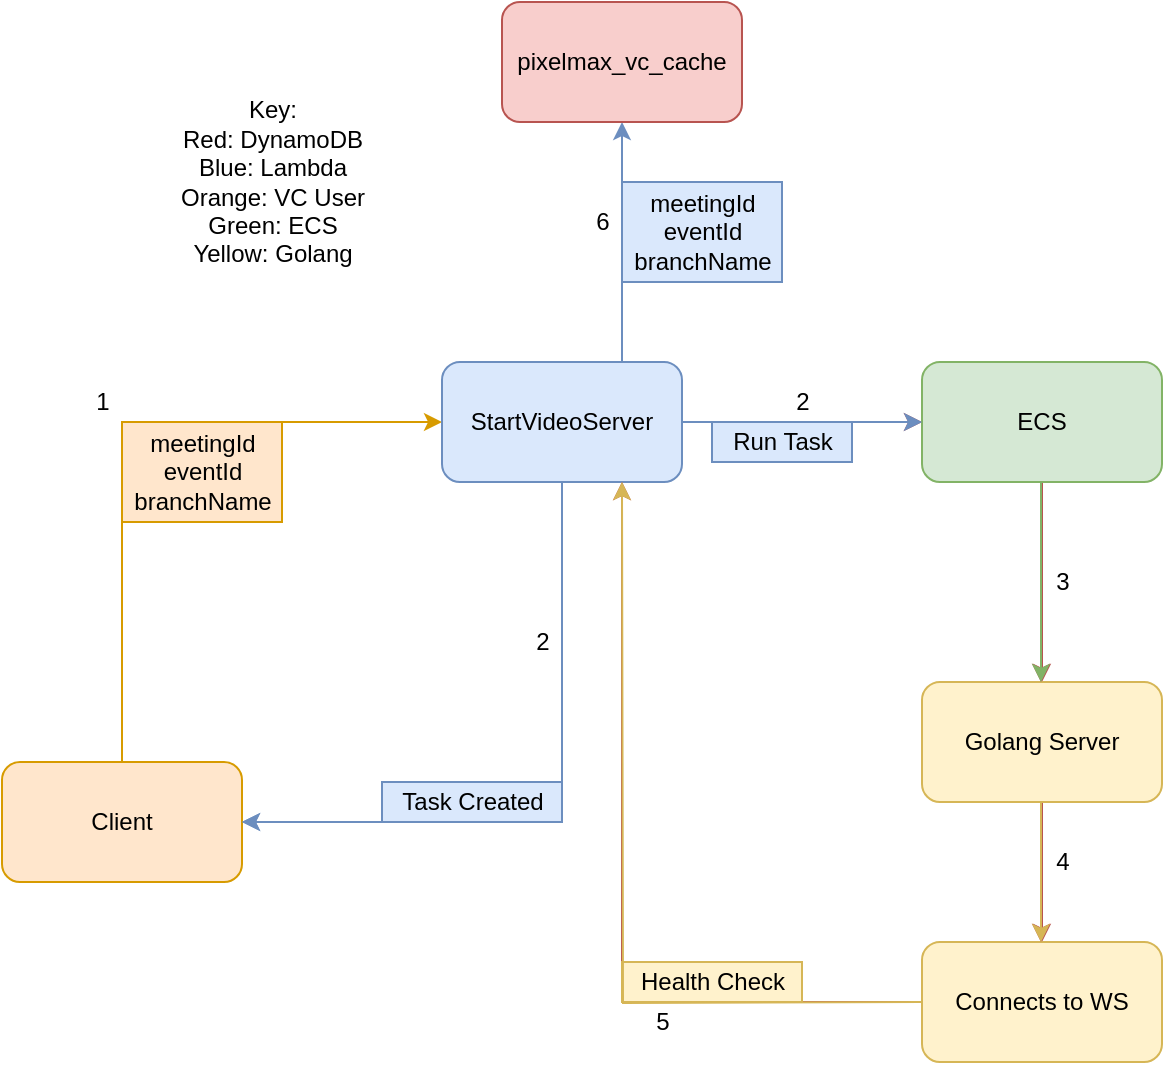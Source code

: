 <mxfile version="15.7.3" type="github" pages="4">
  <diagram id="CcR6N29UdEEoXLSZjlMo" name="Page-1">
    <mxGraphModel dx="1422" dy="762" grid="1" gridSize="10" guides="1" tooltips="1" connect="1" arrows="1" fold="1" page="1" pageScale="1" pageWidth="827" pageHeight="1169" math="0" shadow="0">
      <root>
        <mxCell id="0" />
        <mxCell id="1" parent="0" />
        <mxCell id="7GQ-t7_XwerKmpIqAwyU-10" style="edgeStyle=orthogonalEdgeStyle;rounded=0;orthogonalLoop=1;jettySize=auto;html=1;exitX=0.5;exitY=0;exitDx=0;exitDy=0;entryX=0;entryY=0.5;entryDx=0;entryDy=0;fillColor=#ffe6cc;strokeColor=#d79b00;" edge="1" parent="1" source="7GQ-t7_XwerKmpIqAwyU-1" target="7GQ-t7_XwerKmpIqAwyU-2">
          <mxGeometry relative="1" as="geometry">
            <mxPoint x="170" y="230" as="targetPoint" />
            <Array as="points">
              <mxPoint x="170" y="370" />
            </Array>
          </mxGeometry>
        </mxCell>
        <mxCell id="7GQ-t7_XwerKmpIqAwyU-1" value="Client" style="rounded=1;whiteSpace=wrap;html=1;fillColor=#ffe6cc;strokeColor=#d79b00;" vertex="1" parent="1">
          <mxGeometry x="110" y="540" width="120" height="60" as="geometry" />
        </mxCell>
        <mxCell id="7GQ-t7_XwerKmpIqAwyU-12" style="edgeStyle=orthogonalEdgeStyle;rounded=0;orthogonalLoop=1;jettySize=auto;html=1;exitX=1;exitY=0.5;exitDx=0;exitDy=0;fillColor=#f8cecc;strokeColor=#b85450;" edge="1" parent="1" source="7GQ-t7_XwerKmpIqAwyU-2" target="7GQ-t7_XwerKmpIqAwyU-13">
          <mxGeometry relative="1" as="geometry">
            <mxPoint x="630" y="370" as="targetPoint" />
          </mxGeometry>
        </mxCell>
        <mxCell id="7GQ-t7_XwerKmpIqAwyU-14" style="edgeStyle=orthogonalEdgeStyle;rounded=0;orthogonalLoop=1;jettySize=auto;html=1;exitX=0.5;exitY=1;exitDx=0;exitDy=0;entryX=1;entryY=0.5;entryDx=0;entryDy=0;fillColor=#dae8fc;strokeColor=#6c8ebf;" edge="1" parent="1" source="7GQ-t7_XwerKmpIqAwyU-2" target="7GQ-t7_XwerKmpIqAwyU-1">
          <mxGeometry relative="1" as="geometry">
            <mxPoint x="390" y="620" as="targetPoint" />
            <Array as="points">
              <mxPoint x="390" y="570" />
            </Array>
          </mxGeometry>
        </mxCell>
        <mxCell id="7GQ-t7_XwerKmpIqAwyU-23" style="edgeStyle=orthogonalEdgeStyle;rounded=0;orthogonalLoop=1;jettySize=auto;html=1;exitX=0.75;exitY=0;exitDx=0;exitDy=0;fillColor=#dae8fc;strokeColor=#6c8ebf;" edge="1" parent="1" source="7GQ-t7_XwerKmpIqAwyU-2" target="7GQ-t7_XwerKmpIqAwyU-24">
          <mxGeometry relative="1" as="geometry">
            <mxPoint x="420" y="176" as="targetPoint" />
          </mxGeometry>
        </mxCell>
        <mxCell id="7GQ-t7_XwerKmpIqAwyU-2" value="StartVideoServer" style="rounded=1;whiteSpace=wrap;html=1;fillColor=#dae8fc;strokeColor=#6c8ebf;" vertex="1" parent="1">
          <mxGeometry x="330" y="340" width="120" height="60" as="geometry" />
        </mxCell>
        <mxCell id="7GQ-t7_XwerKmpIqAwyU-11" value="meetingId&lt;br&gt;eventId&lt;br&gt;branchName" style="text;html=1;align=center;verticalAlign=middle;resizable=0;points=[];autosize=1;strokeColor=#d79b00;fillColor=#ffe6cc;" vertex="1" parent="1">
          <mxGeometry x="170" y="370" width="80" height="50" as="geometry" />
        </mxCell>
        <mxCell id="7GQ-t7_XwerKmpIqAwyU-17" style="edgeStyle=orthogonalEdgeStyle;rounded=0;orthogonalLoop=1;jettySize=auto;html=1;exitX=0.5;exitY=1;exitDx=0;exitDy=0;fillColor=#f8cecc;strokeColor=#b85450;" edge="1" parent="1" source="7GQ-t7_XwerKmpIqAwyU-13" target="7GQ-t7_XwerKmpIqAwyU-18">
          <mxGeometry relative="1" as="geometry">
            <mxPoint x="790" y="370" as="targetPoint" />
            <Array as="points">
              <mxPoint x="630" y="430" />
              <mxPoint x="630" y="430" />
            </Array>
          </mxGeometry>
        </mxCell>
        <mxCell id="7GQ-t7_XwerKmpIqAwyU-13" value="ECS" style="rounded=1;whiteSpace=wrap;html=1;fillColor=#d5e8d4;strokeColor=#82b366;" vertex="1" parent="1">
          <mxGeometry x="570" y="340" width="120" height="60" as="geometry" />
        </mxCell>
        <mxCell id="7GQ-t7_XwerKmpIqAwyU-15" value="Task Created" style="text;html=1;align=center;verticalAlign=middle;resizable=0;points=[];autosize=1;strokeColor=#6c8ebf;fillColor=#dae8fc;" vertex="1" parent="1">
          <mxGeometry x="300" y="550" width="90" height="20" as="geometry" />
        </mxCell>
        <mxCell id="7GQ-t7_XwerKmpIqAwyU-16" value="Run Task" style="text;html=1;align=center;verticalAlign=middle;resizable=0;points=[];autosize=1;fillColor=#dae8fc;strokeColor=#6c8ebf;" vertex="1" parent="1">
          <mxGeometry x="465" y="370" width="70" height="20" as="geometry" />
        </mxCell>
        <mxCell id="7GQ-t7_XwerKmpIqAwyU-19" style="edgeStyle=orthogonalEdgeStyle;rounded=0;orthogonalLoop=1;jettySize=auto;html=1;exitX=0.5;exitY=1;exitDx=0;exitDy=0;fillColor=#f8cecc;strokeColor=#b85450;" edge="1" parent="1" source="7GQ-t7_XwerKmpIqAwyU-18" target="7GQ-t7_XwerKmpIqAwyU-20">
          <mxGeometry relative="1" as="geometry">
            <mxPoint x="630" y="660" as="targetPoint" />
          </mxGeometry>
        </mxCell>
        <mxCell id="7GQ-t7_XwerKmpIqAwyU-18" value="Golang Server" style="rounded=1;whiteSpace=wrap;html=1;fillColor=#fff2cc;strokeColor=#d6b656;" vertex="1" parent="1">
          <mxGeometry x="570" y="500" width="120" height="60" as="geometry" />
        </mxCell>
        <mxCell id="7GQ-t7_XwerKmpIqAwyU-21" style="edgeStyle=orthogonalEdgeStyle;rounded=0;orthogonalLoop=1;jettySize=auto;html=1;exitX=0;exitY=0.5;exitDx=0;exitDy=0;entryX=0.75;entryY=1;entryDx=0;entryDy=0;fillColor=#f8cecc;strokeColor=#b85450;" edge="1" parent="1" source="7GQ-t7_XwerKmpIqAwyU-20" target="7GQ-t7_XwerKmpIqAwyU-2">
          <mxGeometry relative="1" as="geometry" />
        </mxCell>
        <mxCell id="7GQ-t7_XwerKmpIqAwyU-20" value="Connects to WS" style="rounded=1;whiteSpace=wrap;html=1;fillColor=#fff2cc;strokeColor=#d6b656;" vertex="1" parent="1">
          <mxGeometry x="570" y="630" width="120" height="60" as="geometry" />
        </mxCell>
        <mxCell id="7GQ-t7_XwerKmpIqAwyU-22" value="Health Check" style="text;html=1;align=center;verticalAlign=middle;resizable=0;points=[];autosize=1;strokeColor=#d6b656;fillColor=#fff2cc;" vertex="1" parent="1">
          <mxGeometry x="420" y="640" width="90" height="20" as="geometry" />
        </mxCell>
        <mxCell id="7GQ-t7_XwerKmpIqAwyU-24" value="pixelmax_vc_cache" style="rounded=1;whiteSpace=wrap;html=1;fillColor=#f8cecc;strokeColor=#b85450;" vertex="1" parent="1">
          <mxGeometry x="360" y="160" width="120" height="60" as="geometry" />
        </mxCell>
        <mxCell id="7GQ-t7_XwerKmpIqAwyU-25" value="meetingId&lt;br&gt;eventId&lt;br&gt;branchName" style="text;html=1;align=center;verticalAlign=middle;resizable=0;points=[];autosize=1;strokeColor=#6c8ebf;fillColor=#dae8fc;" vertex="1" parent="1">
          <mxGeometry x="420" y="250" width="80" height="50" as="geometry" />
        </mxCell>
        <mxCell id="7GQ-t7_XwerKmpIqAwyU-27" style="edgeStyle=orthogonalEdgeStyle;rounded=0;orthogonalLoop=1;jettySize=auto;html=1;exitX=0.5;exitY=1;exitDx=0;exitDy=0;fillColor=#f8cecc;strokeColor=#b85450;" edge="1" parent="1">
          <mxGeometry relative="1" as="geometry">
            <mxPoint x="629.5" y="500" as="targetPoint" />
            <mxPoint x="629.5" y="400" as="sourcePoint" />
            <Array as="points">
              <mxPoint x="629.5" y="430" />
              <mxPoint x="629.5" y="430" />
            </Array>
          </mxGeometry>
        </mxCell>
        <mxCell id="7GQ-t7_XwerKmpIqAwyU-28" style="edgeStyle=orthogonalEdgeStyle;rounded=0;orthogonalLoop=1;jettySize=auto;html=1;exitX=0.5;exitY=1;exitDx=0;exitDy=0;fillColor=#f8cecc;strokeColor=#b85450;" edge="1" parent="1">
          <mxGeometry relative="1" as="geometry">
            <mxPoint x="629.5" y="630" as="targetPoint" />
            <mxPoint x="629.5" y="560" as="sourcePoint" />
          </mxGeometry>
        </mxCell>
        <mxCell id="7GQ-t7_XwerKmpIqAwyU-29" style="edgeStyle=orthogonalEdgeStyle;rounded=0;orthogonalLoop=1;jettySize=auto;html=1;exitX=0.5;exitY=1;exitDx=0;exitDy=0;fillColor=#d5e8d4;strokeColor=#82b366;" edge="1" parent="1">
          <mxGeometry relative="1" as="geometry">
            <mxPoint x="629.5" y="500" as="targetPoint" />
            <mxPoint x="629.5" y="400" as="sourcePoint" />
            <Array as="points">
              <mxPoint x="629.5" y="430" />
              <mxPoint x="629.5" y="430" />
            </Array>
          </mxGeometry>
        </mxCell>
        <mxCell id="7GQ-t7_XwerKmpIqAwyU-30" style="edgeStyle=orthogonalEdgeStyle;rounded=0;orthogonalLoop=1;jettySize=auto;html=1;exitX=0.5;exitY=1;exitDx=0;exitDy=0;fillColor=#fff2cc;strokeColor=#d6b656;strokeWidth=1;" edge="1" parent="1">
          <mxGeometry relative="1" as="geometry">
            <mxPoint x="629.5" y="630" as="targetPoint" />
            <mxPoint x="629.5" y="560" as="sourcePoint" />
          </mxGeometry>
        </mxCell>
        <mxCell id="7GQ-t7_XwerKmpIqAwyU-31" style="edgeStyle=orthogonalEdgeStyle;rounded=0;orthogonalLoop=1;jettySize=auto;html=1;exitX=0.5;exitY=1;exitDx=0;exitDy=0;entryX=1;entryY=0.5;entryDx=0;entryDy=0;fillColor=#dae8fc;strokeColor=#6c8ebf;" edge="1" parent="1">
          <mxGeometry relative="1" as="geometry">
            <mxPoint x="230" y="570" as="targetPoint" />
            <mxPoint x="390" y="400" as="sourcePoint" />
            <Array as="points">
              <mxPoint x="390" y="570" />
            </Array>
          </mxGeometry>
        </mxCell>
        <mxCell id="7GQ-t7_XwerKmpIqAwyU-32" style="edgeStyle=orthogonalEdgeStyle;rounded=0;orthogonalLoop=1;jettySize=auto;html=1;exitX=0;exitY=0.5;exitDx=0;exitDy=0;entryX=0.75;entryY=1;entryDx=0;entryDy=0;fillColor=#fff2cc;strokeColor=#d6b656;" edge="1" parent="1">
          <mxGeometry relative="1" as="geometry">
            <mxPoint x="570" y="660" as="sourcePoint" />
            <mxPoint x="420" y="400" as="targetPoint" />
          </mxGeometry>
        </mxCell>
        <mxCell id="7GQ-t7_XwerKmpIqAwyU-33" style="edgeStyle=orthogonalEdgeStyle;rounded=0;orthogonalLoop=1;jettySize=auto;html=1;exitX=1;exitY=0.5;exitDx=0;exitDy=0;fillColor=#dae8fc;strokeColor=#6c8ebf;" edge="1" parent="1">
          <mxGeometry relative="1" as="geometry">
            <mxPoint x="570" y="370" as="targetPoint" />
            <mxPoint x="450" y="370" as="sourcePoint" />
          </mxGeometry>
        </mxCell>
        <mxCell id="AX83nVNepoI9I2ibDQi--1" value="1" style="text;html=1;align=center;verticalAlign=middle;resizable=0;points=[];autosize=1;strokeColor=none;fillColor=none;" vertex="1" parent="1">
          <mxGeometry x="150" y="350" width="20" height="20" as="geometry" />
        </mxCell>
        <mxCell id="AX83nVNepoI9I2ibDQi--2" value="2" style="text;html=1;align=center;verticalAlign=middle;resizable=0;points=[];autosize=1;strokeColor=none;fillColor=none;" vertex="1" parent="1">
          <mxGeometry x="500" y="350" width="20" height="20" as="geometry" />
        </mxCell>
        <mxCell id="AX83nVNepoI9I2ibDQi--3" value="3" style="text;html=1;align=center;verticalAlign=middle;resizable=0;points=[];autosize=1;strokeColor=none;fillColor=none;" vertex="1" parent="1">
          <mxGeometry x="630" y="440" width="20" height="20" as="geometry" />
        </mxCell>
        <mxCell id="AX83nVNepoI9I2ibDQi--4" value="4" style="text;html=1;align=center;verticalAlign=middle;resizable=0;points=[];autosize=1;strokeColor=none;fillColor=none;" vertex="1" parent="1">
          <mxGeometry x="630" y="580" width="20" height="20" as="geometry" />
        </mxCell>
        <mxCell id="AX83nVNepoI9I2ibDQi--6" value="5" style="text;html=1;align=center;verticalAlign=middle;resizable=0;points=[];autosize=1;strokeColor=none;fillColor=none;" vertex="1" parent="1">
          <mxGeometry x="430" y="660" width="20" height="20" as="geometry" />
        </mxCell>
        <mxCell id="AX83nVNepoI9I2ibDQi--7" value="6" style="text;html=1;align=center;verticalAlign=middle;resizable=0;points=[];autosize=1;strokeColor=none;fillColor=none;" vertex="1" parent="1">
          <mxGeometry x="400" y="260" width="20" height="20" as="geometry" />
        </mxCell>
        <mxCell id="AX83nVNepoI9I2ibDQi--8" value="2" style="text;html=1;align=center;verticalAlign=middle;resizable=0;points=[];autosize=1;strokeColor=none;fillColor=none;" vertex="1" parent="1">
          <mxGeometry x="370" y="470" width="20" height="20" as="geometry" />
        </mxCell>
        <mxCell id="AX83nVNepoI9I2ibDQi--9" value="Key:&lt;br&gt;Red: DynamoDB&lt;br&gt;Blue: Lambda&lt;br&gt;Orange: VC User&lt;br&gt;Green: ECS&lt;br&gt;Yellow: Golang" style="text;html=1;align=center;verticalAlign=middle;resizable=0;points=[];autosize=1;strokeColor=none;fillColor=none;" vertex="1" parent="1">
          <mxGeometry x="190" y="205" width="110" height="90" as="geometry" />
        </mxCell>
      </root>
    </mxGraphModel>
  </diagram>
  <diagram id="2hfShy1cAwjVMiIyhE1W" name="Page-2">
    <mxGraphModel dx="1422" dy="762" grid="1" gridSize="10" guides="1" tooltips="1" connect="1" arrows="1" fold="1" page="1" pageScale="1" pageWidth="827" pageHeight="1169" math="0" shadow="0">
      <root>
        <mxCell id="mub9obIOEL7mXfpV2qEF-0" />
        <mxCell id="mub9obIOEL7mXfpV2qEF-1" parent="mub9obIOEL7mXfpV2qEF-0" />
        <mxCell id="bgabw0qtIcl7RQXF-LrN-0" style="edgeStyle=orthogonalEdgeStyle;rounded=0;orthogonalLoop=1;jettySize=auto;html=1;exitX=0.5;exitY=0;exitDx=0;exitDy=0;entryX=0;entryY=0.5;entryDx=0;entryDy=0;fillColor=#ffe6cc;strokeColor=#d79b00;" edge="1" source="bgabw0qtIcl7RQXF-LrN-1" target="bgabw0qtIcl7RQXF-LrN-5" parent="mub9obIOEL7mXfpV2qEF-1">
          <mxGeometry relative="1" as="geometry">
            <mxPoint x="230" y="230" as="targetPoint" />
            <Array as="points">
              <mxPoint x="230" y="370" />
            </Array>
          </mxGeometry>
        </mxCell>
        <mxCell id="YyG1jd_qIuT5HMvseiWp-0" style="edgeStyle=orthogonalEdgeStyle;rounded=0;orthogonalLoop=1;jettySize=auto;html=1;exitX=0.5;exitY=1;exitDx=0;exitDy=0;strokeColor=#d79b00;strokeWidth=1;fillColor=#ffe6cc;" edge="1" parent="mub9obIOEL7mXfpV2qEF-1" source="bgabw0qtIcl7RQXF-LrN-1" target="YyG1jd_qIuT5HMvseiWp-1">
          <mxGeometry relative="1" as="geometry">
            <mxPoint x="230" y="680" as="targetPoint" />
          </mxGeometry>
        </mxCell>
        <mxCell id="bgabw0qtIcl7RQXF-LrN-1" value="Client" style="rounded=1;whiteSpace=wrap;html=1;fillColor=#ffe6cc;strokeColor=#d79b00;" vertex="1" parent="mub9obIOEL7mXfpV2qEF-1">
          <mxGeometry x="170" y="540" width="120" height="60" as="geometry" />
        </mxCell>
        <mxCell id="bgabw0qtIcl7RQXF-LrN-3" style="edgeStyle=orthogonalEdgeStyle;rounded=0;orthogonalLoop=1;jettySize=auto;html=1;exitX=0.5;exitY=1;exitDx=0;exitDy=0;entryX=1;entryY=0.5;entryDx=0;entryDy=0;fillColor=#dae8fc;strokeColor=#6c8ebf;" edge="1" source="bgabw0qtIcl7RQXF-LrN-5" target="bgabw0qtIcl7RQXF-LrN-1" parent="mub9obIOEL7mXfpV2qEF-1">
          <mxGeometry relative="1" as="geometry">
            <mxPoint x="450" y="620" as="targetPoint" />
            <Array as="points">
              <mxPoint x="450" y="570" />
            </Array>
          </mxGeometry>
        </mxCell>
        <mxCell id="bgabw0qtIcl7RQXF-LrN-4" style="edgeStyle=orthogonalEdgeStyle;rounded=0;orthogonalLoop=1;jettySize=auto;html=1;exitX=0.75;exitY=0;exitDx=0;exitDy=0;fillColor=#dae8fc;strokeColor=#6c8ebf;" edge="1" source="bgabw0qtIcl7RQXF-LrN-5" target="bgabw0qtIcl7RQXF-LrN-16" parent="mub9obIOEL7mXfpV2qEF-1">
          <mxGeometry relative="1" as="geometry">
            <mxPoint x="480" y="176" as="targetPoint" />
            <Array as="points">
              <mxPoint x="410" y="340" />
            </Array>
          </mxGeometry>
        </mxCell>
        <mxCell id="bgabw0qtIcl7RQXF-LrN-5" value="StartVideoServer" style="rounded=1;whiteSpace=wrap;html=1;fillColor=#dae8fc;strokeColor=#6c8ebf;" vertex="1" parent="mub9obIOEL7mXfpV2qEF-1">
          <mxGeometry x="390" y="340" width="120" height="60" as="geometry" />
        </mxCell>
        <mxCell id="bgabw0qtIcl7RQXF-LrN-6" value="meetingId&lt;br&gt;eventId&lt;br&gt;branchName" style="text;html=1;align=center;verticalAlign=middle;resizable=0;points=[];autosize=1;strokeColor=#d79b00;fillColor=#ffe6cc;" vertex="1" parent="mub9obIOEL7mXfpV2qEF-1">
          <mxGeometry x="230" y="370" width="80" height="50" as="geometry" />
        </mxCell>
        <mxCell id="bgabw0qtIcl7RQXF-LrN-9" value="Server Running" style="text;html=1;align=center;verticalAlign=middle;resizable=0;points=[];autosize=1;strokeColor=#6c8ebf;fillColor=#dae8fc;" vertex="1" parent="mub9obIOEL7mXfpV2qEF-1">
          <mxGeometry x="350" y="550" width="100" height="20" as="geometry" />
        </mxCell>
        <mxCell id="bgabw0qtIcl7RQXF-LrN-12" value="Golang Server" style="rounded=1;whiteSpace=wrap;html=1;fillColor=#fff2cc;strokeColor=#d6b656;" vertex="1" parent="mub9obIOEL7mXfpV2qEF-1">
          <mxGeometry x="560" y="540" width="120" height="60" as="geometry" />
        </mxCell>
        <mxCell id="bgabw0qtIcl7RQXF-LrN-25" style="edgeStyle=orthogonalEdgeStyle;rounded=0;orthogonalLoop=1;jettySize=auto;html=1;exitX=0.25;exitY=1;exitDx=0;exitDy=0;strokeColor=#b85450;strokeWidth=1;fillColor=#f8cecc;" edge="1" parent="mub9obIOEL7mXfpV2qEF-1" source="bgabw0qtIcl7RQXF-LrN-16">
          <mxGeometry relative="1" as="geometry">
            <mxPoint x="480" y="340" as="targetPoint" />
            <Array as="points">
              <mxPoint x="480" y="210" />
              <mxPoint x="480" y="340" />
            </Array>
          </mxGeometry>
        </mxCell>
        <mxCell id="bgabw0qtIcl7RQXF-LrN-16" value="pixelmax_vc_cache" style="rounded=1;whiteSpace=wrap;html=1;fillColor=#f8cecc;strokeColor=#b85450;" vertex="1" parent="mub9obIOEL7mXfpV2qEF-1">
          <mxGeometry x="390" y="150" width="120" height="60" as="geometry" />
        </mxCell>
        <mxCell id="bgabw0qtIcl7RQXF-LrN-17" value="meetingId&lt;br&gt;eventId&lt;br&gt;branchName" style="text;html=1;align=center;verticalAlign=middle;resizable=0;points=[];autosize=1;strokeColor=#6c8ebf;fillColor=#dae8fc;" vertex="1" parent="mub9obIOEL7mXfpV2qEF-1">
          <mxGeometry x="330" y="250" width="80" height="50" as="geometry" />
        </mxCell>
        <mxCell id="bgabw0qtIcl7RQXF-LrN-22" style="edgeStyle=orthogonalEdgeStyle;rounded=0;orthogonalLoop=1;jettySize=auto;html=1;exitX=0.5;exitY=1;exitDx=0;exitDy=0;entryX=1;entryY=0.5;entryDx=0;entryDy=0;fillColor=#dae8fc;strokeColor=#6c8ebf;" edge="1" parent="mub9obIOEL7mXfpV2qEF-1">
          <mxGeometry relative="1" as="geometry">
            <mxPoint x="290" y="570" as="targetPoint" />
            <mxPoint x="450" y="400" as="sourcePoint" />
            <Array as="points">
              <mxPoint x="450" y="570" />
            </Array>
          </mxGeometry>
        </mxCell>
        <mxCell id="YyG1jd_qIuT5HMvseiWp-1" value="Starts Connection" style="rounded=1;whiteSpace=wrap;html=1;fillColor=#ffe6cc;strokeColor=#d79b00;" vertex="1" parent="mub9obIOEL7mXfpV2qEF-1">
          <mxGeometry x="170" y="650" width="120" height="60" as="geometry" />
        </mxCell>
        <mxCell id="2ZI_AOiBEj5UlnwdxK9J-0" value="Key:&lt;br&gt;Red: DynamoDB&lt;br&gt;Blue: Lambda&lt;br&gt;Orange: VC User&lt;br&gt;Yellow: Golang" style="text;html=1;align=center;verticalAlign=middle;resizable=0;points=[];autosize=1;strokeColor=none;fillColor=none;" vertex="1" parent="mub9obIOEL7mXfpV2qEF-1">
          <mxGeometry x="180" y="180" width="110" height="80" as="geometry" />
        </mxCell>
        <mxCell id="FqllWLdAdf2zxyvhDIAG-0" value="1" style="text;html=1;align=center;verticalAlign=middle;resizable=0;points=[];autosize=1;strokeColor=none;fillColor=none;" vertex="1" parent="mub9obIOEL7mXfpV2qEF-1">
          <mxGeometry x="210" y="450" width="20" height="20" as="geometry" />
        </mxCell>
        <mxCell id="FqllWLdAdf2zxyvhDIAG-1" value="2" style="text;html=1;align=center;verticalAlign=middle;resizable=0;points=[];autosize=1;strokeColor=none;fillColor=none;" vertex="1" parent="mub9obIOEL7mXfpV2qEF-1">
          <mxGeometry x="410" y="250" width="20" height="20" as="geometry" />
        </mxCell>
        <mxCell id="FqllWLdAdf2zxyvhDIAG-2" value="3" style="text;html=1;align=center;verticalAlign=middle;resizable=0;points=[];autosize=1;strokeColor=none;fillColor=none;" vertex="1" parent="mub9obIOEL7mXfpV2qEF-1">
          <mxGeometry x="480" y="290" width="20" height="20" as="geometry" />
        </mxCell>
        <mxCell id="FqllWLdAdf2zxyvhDIAG-3" value="Meeting information found" style="text;html=1;align=center;verticalAlign=middle;resizable=0;points=[];autosize=1;strokeColor=#b85450;fillColor=#f8cecc;" vertex="1" parent="mub9obIOEL7mXfpV2qEF-1">
          <mxGeometry x="480" y="260" width="150" height="20" as="geometry" />
        </mxCell>
        <mxCell id="FqllWLdAdf2zxyvhDIAG-4" value="4" style="text;html=1;align=center;verticalAlign=middle;resizable=0;points=[];autosize=1;strokeColor=none;fillColor=none;" vertex="1" parent="mub9obIOEL7mXfpV2qEF-1">
          <mxGeometry x="450" y="480" width="20" height="20" as="geometry" />
        </mxCell>
        <mxCell id="FqllWLdAdf2zxyvhDIAG-5" value="5" style="text;html=1;align=center;verticalAlign=middle;resizable=0;points=[];autosize=1;strokeColor=none;fillColor=none;" vertex="1" parent="mub9obIOEL7mXfpV2qEF-1">
          <mxGeometry x="230" y="610" width="20" height="20" as="geometry" />
        </mxCell>
      </root>
    </mxGraphModel>
  </diagram>
  <diagram id="9joBS6wu9YBKVJp6bgiP" name="Page-3">
    <mxGraphModel dx="1422" dy="762" grid="1" gridSize="10" guides="1" tooltips="1" connect="1" arrows="1" fold="1" page="1" pageScale="1" pageWidth="827" pageHeight="1169" math="0" shadow="0">
      <root>
        <mxCell id="mu_mSW4aEv6Hn_2FSIKY-0" />
        <mxCell id="mu_mSW4aEv6Hn_2FSIKY-1" parent="mu_mSW4aEv6Hn_2FSIKY-0" />
        <mxCell id="61UzVWCQumK5D0Po66xy-2" style="edgeStyle=orthogonalEdgeStyle;rounded=0;orthogonalLoop=1;jettySize=auto;html=1;exitX=1;exitY=0.5;exitDx=0;exitDy=0;entryX=0;entryY=0.5;entryDx=0;entryDy=0;strokeColor=#d6b656;strokeWidth=1;fillColor=#fff2cc;" edge="1" parent="mu_mSW4aEv6Hn_2FSIKY-1" source="dsHtleNIHPNbanyPG0Eb-0" target="61UzVWCQumK5D0Po66xy-1">
          <mxGeometry relative="1" as="geometry" />
        </mxCell>
        <mxCell id="dsHtleNIHPNbanyPG0Eb-0" value="Client" style="rounded=1;whiteSpace=wrap;html=1;fillColor=#ffe6cc;strokeColor=#d79b00;" vertex="1" parent="mu_mSW4aEv6Hn_2FSIKY-1">
          <mxGeometry x="30" y="80" width="120" height="60" as="geometry" />
        </mxCell>
        <mxCell id="61UzVWCQumK5D0Po66xy-3" style="edgeStyle=orthogonalEdgeStyle;rounded=0;orthogonalLoop=1;jettySize=auto;html=1;exitX=0;exitY=0.5;exitDx=0;exitDy=0;entryX=1;entryY=0.5;entryDx=0;entryDy=0;strokeColor=#d6b656;strokeWidth=1;fillColor=#fff2cc;" edge="1" parent="mu_mSW4aEv6Hn_2FSIKY-1" source="61UzVWCQumK5D0Po66xy-0" target="61UzVWCQumK5D0Po66xy-1">
          <mxGeometry relative="1" as="geometry" />
        </mxCell>
        <mxCell id="61UzVWCQumK5D0Po66xy-0" value="Golang Server" style="rounded=1;whiteSpace=wrap;html=1;fillColor=#fff2cc;strokeColor=#d6b656;" vertex="1" parent="mu_mSW4aEv6Hn_2FSIKY-1">
          <mxGeometry x="640" y="80" width="120" height="60" as="geometry" />
        </mxCell>
        <mxCell id="61UzVWCQumK5D0Po66xy-4" style="edgeStyle=orthogonalEdgeStyle;rounded=0;orthogonalLoop=1;jettySize=auto;html=1;exitX=0.5;exitY=1;exitDx=0;exitDy=0;strokeColor=#6c8ebf;strokeWidth=1;fillColor=#dae8fc;" edge="1" parent="mu_mSW4aEv6Hn_2FSIKY-1" source="61UzVWCQumK5D0Po66xy-1" target="61UzVWCQumK5D0Po66xy-9">
          <mxGeometry relative="1" as="geometry">
            <mxPoint x="370" y="290" as="targetPoint" />
          </mxGeometry>
        </mxCell>
        <mxCell id="61UzVWCQumK5D0Po66xy-5" style="edgeStyle=orthogonalEdgeStyle;rounded=0;orthogonalLoop=1;jettySize=auto;html=1;exitX=0.75;exitY=1;exitDx=0;exitDy=0;strokeColor=#6c8ebf;strokeWidth=1;fillColor=#dae8fc;" edge="1" parent="mu_mSW4aEv6Hn_2FSIKY-1" source="61UzVWCQumK5D0Po66xy-1" target="61UzVWCQumK5D0Po66xy-6">
          <mxGeometry relative="1" as="geometry">
            <mxPoint x="550" y="340" as="targetPoint" />
          </mxGeometry>
        </mxCell>
        <mxCell id="61UzVWCQumK5D0Po66xy-7" style="edgeStyle=orthogonalEdgeStyle;rounded=0;orthogonalLoop=1;jettySize=auto;html=1;exitX=0.25;exitY=1;exitDx=0;exitDy=0;strokeColor=#6c8ebf;strokeWidth=1;fillColor=#dae8fc;" edge="1" parent="mu_mSW4aEv6Hn_2FSIKY-1" source="61UzVWCQumK5D0Po66xy-1" target="61UzVWCQumK5D0Po66xy-8">
          <mxGeometry relative="1" as="geometry">
            <mxPoint x="220" y="290" as="targetPoint" />
          </mxGeometry>
        </mxCell>
        <mxCell id="61UzVWCQumK5D0Po66xy-1" value="VC-WS connect" style="rounded=1;whiteSpace=wrap;html=1;fillColor=#dae8fc;strokeColor=#6c8ebf;" vertex="1" parent="mu_mSW4aEv6Hn_2FSIKY-1">
          <mxGeometry x="310" y="80" width="120" height="60" as="geometry" />
        </mxCell>
        <mxCell id="61UzVWCQumK5D0Po66xy-6" value="pixelmax_vc_servers" style="rounded=1;whiteSpace=wrap;html=1;fillColor=#f8cecc;strokeColor=#b85450;" vertex="1" parent="mu_mSW4aEv6Hn_2FSIKY-1">
          <mxGeometry x="540" y="260" width="120" height="60" as="geometry" />
        </mxCell>
        <mxCell id="61UzVWCQumK5D0Po66xy-8" value="pixelmax_vc_users" style="rounded=1;whiteSpace=wrap;html=1;fillColor=#f8cecc;strokeColor=#b85450;" vertex="1" parent="mu_mSW4aEv6Hn_2FSIKY-1">
          <mxGeometry x="80" y="260" width="120" height="60" as="geometry" />
        </mxCell>
        <mxCell id="61UzVWCQumK5D0Po66xy-9" value="pixelmax_vc_connections" style="rounded=1;whiteSpace=wrap;html=1;fillColor=#f8cecc;strokeColor=#b85450;" vertex="1" parent="mu_mSW4aEv6Hn_2FSIKY-1">
          <mxGeometry x="295" y="260" width="150" height="60" as="geometry" />
        </mxCell>
        <mxCell id="ISeVvlqS8pYNL33z2Fg7-0" value="Key:&lt;br&gt;Red: DynamoDB&lt;br&gt;Blue: WS Lambda&lt;br&gt;Orange: VC User&lt;br&gt;Yellow: Golang" style="text;html=1;align=center;verticalAlign=middle;resizable=0;points=[];autosize=1;strokeColor=none;fillColor=none;" vertex="1" parent="mu_mSW4aEv6Hn_2FSIKY-1">
          <mxGeometry x="480" y="10" width="110" height="80" as="geometry" />
        </mxCell>
        <mxCell id="84ylLbtV0tZp2HZlUaA6-0" value="2" style="text;html=1;align=center;verticalAlign=middle;resizable=0;points=[];autosize=1;strokeColor=none;fillColor=none;" vertex="1" parent="mu_mSW4aEv6Hn_2FSIKY-1">
          <mxGeometry x="220" y="90" width="20" height="20" as="geometry" />
        </mxCell>
        <mxCell id="84ylLbtV0tZp2HZlUaA6-1" value="1" style="text;html=1;align=center;verticalAlign=middle;resizable=0;points=[];autosize=1;strokeColor=none;fillColor=none;" vertex="1" parent="mu_mSW4aEv6Hn_2FSIKY-1">
          <mxGeometry x="530" y="90" width="20" height="20" as="geometry" />
        </mxCell>
        <mxCell id="84ylLbtV0tZp2HZlUaA6-2" value="3" style="text;html=1;align=center;verticalAlign=middle;resizable=0;points=[];autosize=1;strokeColor=none;fillColor=none;" vertex="1" parent="mu_mSW4aEv6Hn_2FSIKY-1">
          <mxGeometry x="404" y="180" width="20" height="20" as="geometry" />
        </mxCell>
        <mxCell id="84ylLbtV0tZp2HZlUaA6-3" value="3" style="text;html=1;align=center;verticalAlign=middle;resizable=0;points=[];autosize=1;strokeColor=none;fillColor=none;" vertex="1" parent="mu_mSW4aEv6Hn_2FSIKY-1">
          <mxGeometry x="320" y="180" width="20" height="20" as="geometry" />
        </mxCell>
        <mxCell id="84ylLbtV0tZp2HZlUaA6-4" value="3" style="text;html=1;align=center;verticalAlign=middle;resizable=0;points=[];autosize=1;strokeColor=none;fillColor=none;" vertex="1" parent="mu_mSW4aEv6Hn_2FSIKY-1">
          <mxGeometry x="370" y="220" width="20" height="20" as="geometry" />
        </mxCell>
      </root>
    </mxGraphModel>
  </diagram>
  <diagram id="fE0nu0C_tP-T0_imHm8y" name="Page-4">
    <mxGraphModel dx="1422" dy="762" grid="1" gridSize="10" guides="1" tooltips="1" connect="1" arrows="1" fold="1" page="1" pageScale="1" pageWidth="827" pageHeight="1169" math="0" shadow="0">
      <root>
        <mxCell id="lhv6l2ten8mz7chehLjF-0" />
        <mxCell id="lhv6l2ten8mz7chehLjF-1" parent="lhv6l2ten8mz7chehLjF-0" />
        <mxCell id="uvVpvwve04PsAVn_pGUk-0" style="edgeStyle=orthogonalEdgeStyle;rounded=0;orthogonalLoop=1;jettySize=auto;html=1;exitX=1;exitY=0.5;exitDx=0;exitDy=0;entryX=0;entryY=0.5;entryDx=0;entryDy=0;strokeColor=#d6b656;strokeWidth=1;fillColor=#fff2cc;" edge="1" source="uvVpvwve04PsAVn_pGUk-1" target="uvVpvwve04PsAVn_pGUk-4" parent="lhv6l2ten8mz7chehLjF-1">
          <mxGeometry relative="1" as="geometry" />
        </mxCell>
        <mxCell id="uvVpvwve04PsAVn_pGUk-1" value="Client" style="rounded=1;whiteSpace=wrap;html=1;fillColor=#ffe6cc;strokeColor=#d79b00;" vertex="1" parent="lhv6l2ten8mz7chehLjF-1">
          <mxGeometry x="40" y="110" width="120" height="60" as="geometry" />
        </mxCell>
        <mxCell id="uvVpvwve04PsAVn_pGUk-6" style="edgeStyle=orthogonalEdgeStyle;rounded=0;orthogonalLoop=1;jettySize=auto;html=1;exitX=0;exitY=0.5;exitDx=0;exitDy=0;strokeColor=#b85450;strokeWidth=1;startArrow=none;fillColor=#f8cecc;entryX=0.564;entryY=-0.017;entryDx=0;entryDy=0;entryPerimeter=0;" edge="1" parent="lhv6l2ten8mz7chehLjF-1" source="uvVpvwve04PsAVn_pGUk-10" target="uvVpvwve04PsAVn_pGUk-7">
          <mxGeometry relative="1" as="geometry">
            <mxPoint x="270" y="285" as="targetPoint" />
            <Array as="points">
              <mxPoint x="110" y="225" />
            </Array>
          </mxGeometry>
        </mxCell>
        <mxCell id="uvVpvwve04PsAVn_pGUk-3" value="Golang Server" style="rounded=1;whiteSpace=wrap;html=1;fillColor=#fff2cc;strokeColor=#d6b656;" vertex="1" parent="lhv6l2ten8mz7chehLjF-1">
          <mxGeometry x="680" y="110" width="120" height="60" as="geometry" />
        </mxCell>
        <mxCell id="_uHZms1sCD0BSmbMc2NP-0" style="edgeStyle=orthogonalEdgeStyle;rounded=0;orthogonalLoop=1;jettySize=auto;html=1;exitX=1;exitY=0.5;exitDx=0;exitDy=0;entryX=0;entryY=0.5;entryDx=0;entryDy=0;strokeColor=#6c8ebf;strokeWidth=1;fillColor=#dae8fc;" edge="1" parent="lhv6l2ten8mz7chehLjF-1" source="uvVpvwve04PsAVn_pGUk-4" target="uvVpvwve04PsAVn_pGUk-3">
          <mxGeometry relative="1" as="geometry" />
        </mxCell>
        <mxCell id="uvVpvwve04PsAVn_pGUk-4" value="VC-WS connect" style="rounded=1;whiteSpace=wrap;html=1;fillColor=#dae8fc;strokeColor=#6c8ebf;" vertex="1" parent="lhv6l2ten8mz7chehLjF-1">
          <mxGeometry x="330" y="110" width="120" height="60" as="geometry" />
        </mxCell>
        <mxCell id="_uHZms1sCD0BSmbMc2NP-2" style="edgeStyle=orthogonalEdgeStyle;rounded=0;orthogonalLoop=1;jettySize=auto;html=1;exitX=0.5;exitY=1;exitDx=0;exitDy=0;strokeColor=#b85450;strokeWidth=1;entryX=0;entryY=0.5;entryDx=0;entryDy=0;fillColor=#f8cecc;startArrow=none;" edge="1" parent="lhv6l2ten8mz7chehLjF-1" source="_uHZms1sCD0BSmbMc2NP-4" target="_uHZms1sCD0BSmbMc2NP-3">
          <mxGeometry relative="1" as="geometry">
            <mxPoint x="680" y="520" as="targetPoint" />
            <Array as="points">
              <mxPoint x="365" y="465" />
            </Array>
          </mxGeometry>
        </mxCell>
        <mxCell id="_uHZms1sCD0BSmbMc2NP-9" style="edgeStyle=orthogonalEdgeStyle;rounded=0;orthogonalLoop=1;jettySize=auto;html=1;exitX=0.25;exitY=1;exitDx=0;exitDy=0;entryX=-0.008;entryY=0.857;entryDx=0;entryDy=0;entryPerimeter=0;strokeColor=#b85450;strokeWidth=1;fillColor=#f8cecc;" edge="1" parent="lhv6l2ten8mz7chehLjF-1" source="uvVpvwve04PsAVn_pGUk-7" target="_uHZms1sCD0BSmbMc2NP-3">
          <mxGeometry relative="1" as="geometry" />
        </mxCell>
        <mxCell id="uvVpvwve04PsAVn_pGUk-7" value="Set remote description&lt;br&gt;Create answer&lt;br&gt;Set local description&lt;br&gt;Add ICE candidates" style="rounded=1;whiteSpace=wrap;html=1;fillColor=#ffe6cc;strokeColor=#d79b00;" vertex="1" parent="lhv6l2ten8mz7chehLjF-1">
          <mxGeometry x="30" y="255" width="140" height="60" as="geometry" />
        </mxCell>
        <mxCell id="_uHZms1sCD0BSmbMc2NP-6" style="edgeStyle=orthogonalEdgeStyle;rounded=0;orthogonalLoop=1;jettySize=auto;html=1;exitX=0;exitY=0.75;exitDx=0;exitDy=0;strokeColor=#b85450;strokeWidth=1;entryX=1;entryY=0.5;entryDx=0;entryDy=0;fillColor=#f8cecc;" edge="1" parent="lhv6l2ten8mz7chehLjF-1" source="uvVpvwve04PsAVn_pGUk-8" target="uvVpvwve04PsAVn_pGUk-7">
          <mxGeometry relative="1" as="geometry">
            <mxPoint x="140" y="328" as="targetPoint" />
            <Array as="points">
              <mxPoint x="680" y="250" />
              <mxPoint x="260" y="250" />
              <mxPoint x="260" y="285" />
            </Array>
          </mxGeometry>
        </mxCell>
        <mxCell id="uvVpvwve04PsAVn_pGUk-8" value="Create RTCPeerConnection&lt;br&gt;&lt;br&gt;Store clients information&lt;br&gt;&lt;br&gt;Sets up event listeners&lt;br&gt;&lt;br&gt;Create offer&lt;br&gt;Set local description" style="rounded=1;whiteSpace=wrap;html=1;fillColor=#fff2cc;strokeColor=#d6b656;" vertex="1" parent="lhv6l2ten8mz7chehLjF-1">
          <mxGeometry x="680" y="200" width="120" height="170" as="geometry" />
        </mxCell>
        <mxCell id="uvVpvwve04PsAVn_pGUk-9" value="" style="edgeStyle=orthogonalEdgeStyle;rounded=0;orthogonalLoop=1;jettySize=auto;html=1;exitX=0.5;exitY=1;exitDx=0;exitDy=0;strokeColor=#d6b656;strokeWidth=1;entryX=0.5;entryY=0;entryDx=0;entryDy=0;endArrow=none;fillColor=#fff2cc;" edge="1" parent="lhv6l2ten8mz7chehLjF-1" source="uvVpvwve04PsAVn_pGUk-3" target="uvVpvwve04PsAVn_pGUk-8">
          <mxGeometry relative="1" as="geometry">
            <mxPoint x="160" y="380" as="targetPoint" />
            <mxPoint x="740" y="170" as="sourcePoint" />
          </mxGeometry>
        </mxCell>
        <mxCell id="_uHZms1sCD0BSmbMc2NP-1" value="Client connected" style="text;html=1;align=center;verticalAlign=middle;resizable=0;points=[];autosize=1;strokeColor=#6c8ebf;fillColor=#dae8fc;" vertex="1" parent="lhv6l2ten8mz7chehLjF-1">
          <mxGeometry x="520" y="120" width="100" height="20" as="geometry" />
        </mxCell>
        <mxCell id="_uHZms1sCD0BSmbMc2NP-3" value="Set remote description&lt;br&gt;&lt;br&gt;Add ICE candidates" style="rounded=1;whiteSpace=wrap;html=1;fillColor=#fff2cc;strokeColor=#d6b656;" vertex="1" parent="lhv6l2ten8mz7chehLjF-1">
          <mxGeometry x="680" y="430" width="120" height="70" as="geometry" />
        </mxCell>
        <mxCell id="uvVpvwve04PsAVn_pGUk-10" value="OFFER" style="text;html=1;align=center;verticalAlign=middle;resizable=0;points=[];autosize=1;strokeColor=#b85450;fillColor=#f8cecc;" vertex="1" parent="lhv6l2ten8mz7chehLjF-1">
          <mxGeometry x="550" y="215" width="60" height="20" as="geometry" />
        </mxCell>
        <mxCell id="_uHZms1sCD0BSmbMc2NP-5" value="" style="edgeStyle=orthogonalEdgeStyle;rounded=0;orthogonalLoop=1;jettySize=auto;html=1;strokeColor=#b85450;strokeWidth=1;entryX=1;entryY=0.5;entryDx=0;entryDy=0;startArrow=none;fillColor=#f8cecc;endArrow=none;" edge="1" parent="lhv6l2ten8mz7chehLjF-1" target="uvVpvwve04PsAVn_pGUk-10">
          <mxGeometry relative="1" as="geometry">
            <mxPoint x="170" y="285" as="targetPoint" />
            <mxPoint x="680" y="225" as="sourcePoint" />
            <Array as="points">
              <mxPoint x="680" y="225" />
            </Array>
          </mxGeometry>
        </mxCell>
        <mxCell id="_uHZms1sCD0BSmbMc2NP-7" value="ICE CANDIDATES" style="text;html=1;align=center;verticalAlign=middle;resizable=0;points=[];autosize=1;strokeColor=#b85450;fillColor=#f8cecc;" vertex="1" parent="lhv6l2ten8mz7chehLjF-1">
          <mxGeometry x="490" y="250" width="120" height="20" as="geometry" />
        </mxCell>
        <mxCell id="_uHZms1sCD0BSmbMc2NP-4" value="ANSWER" style="text;html=1;align=center;verticalAlign=middle;resizable=0;points=[];autosize=1;strokeColor=#d79b00;fillColor=#ffe6cc;" vertex="1" parent="lhv6l2ten8mz7chehLjF-1">
          <mxGeometry x="330" y="455" width="70" height="20" as="geometry" />
        </mxCell>
        <mxCell id="_uHZms1sCD0BSmbMc2NP-8" value="" style="edgeStyle=orthogonalEdgeStyle;rounded=0;orthogonalLoop=1;jettySize=auto;html=1;strokeColor=#b85450;strokeWidth=1;entryX=0;entryY=0.5;entryDx=0;entryDy=0;fillColor=#f8cecc;endArrow=none;startArrow=none;" edge="1" parent="lhv6l2ten8mz7chehLjF-1" source="uvVpvwve04PsAVn_pGUk-7" target="_uHZms1sCD0BSmbMc2NP-4">
          <mxGeometry relative="1" as="geometry">
            <mxPoint x="680" y="465" as="targetPoint" />
            <mxPoint x="100" y="315" as="sourcePoint" />
            <Array as="points">
              <mxPoint x="110" y="465" />
            </Array>
          </mxGeometry>
        </mxCell>
        <mxCell id="_uHZms1sCD0BSmbMc2NP-10" value="ICE CANDIDATES" style="text;html=1;align=center;verticalAlign=middle;resizable=0;points=[];autosize=1;strokeColor=#b85450;fillColor=#f8cecc;" vertex="1" parent="lhv6l2ten8mz7chehLjF-1">
          <mxGeometry x="70" y="490" width="120" height="20" as="geometry" />
        </mxCell>
        <mxCell id="_uHZms1sCD0BSmbMc2NP-11" value="VC-WS offer" style="rounded=1;whiteSpace=wrap;html=1;fillColor=#f8cecc;strokeColor=#b85450;" vertex="1" parent="lhv6l2ten8mz7chehLjF-1">
          <mxGeometry x="340" y="210" width="120" height="60" as="geometry" />
        </mxCell>
        <mxCell id="_uHZms1sCD0BSmbMc2NP-12" value="ANSWER" style="text;html=1;align=center;verticalAlign=middle;resizable=0;points=[];autosize=1;strokeColor=#b85450;fillColor=#f8cecc;" vertex="1" parent="lhv6l2ten8mz7chehLjF-1">
          <mxGeometry x="330" y="455" width="70" height="20" as="geometry" />
        </mxCell>
        <mxCell id="_uHZms1sCD0BSmbMc2NP-13" value="VC-WS offer" style="rounded=1;whiteSpace=wrap;html=1;fillColor=#f8cecc;strokeColor=#b85450;" vertex="1" parent="lhv6l2ten8mz7chehLjF-1">
          <mxGeometry x="30" y="360" width="120" height="60" as="geometry" />
        </mxCell>
        <mxCell id="yWnPdLnZP3U1BHfpGMY4-0" value="Key:&lt;br&gt;Red: DynamoDB&lt;br&gt;Blue: WS Lambda&lt;br&gt;Orange: VC User&lt;br&gt;Yellow: Golang" style="text;html=1;align=center;verticalAlign=middle;resizable=0;points=[];autosize=1;strokeColor=none;fillColor=none;" vertex="1" parent="lhv6l2ten8mz7chehLjF-1">
          <mxGeometry x="335" y="20" width="110" height="80" as="geometry" />
        </mxCell>
        <mxCell id="ZK-1TZhEq9efOuLQ17j3-0" value="1" style="text;html=1;align=center;verticalAlign=middle;resizable=0;points=[];autosize=1;strokeColor=none;fillColor=none;" vertex="1" parent="lhv6l2ten8mz7chehLjF-1">
          <mxGeometry x="210" y="120" width="20" height="20" as="geometry" />
        </mxCell>
        <mxCell id="ZK-1TZhEq9efOuLQ17j3-1" value="2" style="text;html=1;align=center;verticalAlign=middle;resizable=0;points=[];autosize=1;strokeColor=none;fillColor=none;" vertex="1" parent="lhv6l2ten8mz7chehLjF-1">
          <mxGeometry x="500" y="120" width="20" height="20" as="geometry" />
        </mxCell>
        <mxCell id="ZK-1TZhEq9efOuLQ17j3-2" value="3" style="text;html=1;align=center;verticalAlign=middle;resizable=0;points=[];autosize=1;strokeColor=none;fillColor=none;" vertex="1" parent="lhv6l2ten8mz7chehLjF-1">
          <mxGeometry x="640" y="200" width="20" height="20" as="geometry" />
        </mxCell>
        <mxCell id="ZK-1TZhEq9efOuLQ17j3-5" value="3" style="text;html=1;align=center;verticalAlign=middle;resizable=0;points=[];autosize=1;strokeColor=none;fillColor=none;" vertex="1" parent="lhv6l2ten8mz7chehLjF-1">
          <mxGeometry x="630" y="250" width="20" height="20" as="geometry" />
        </mxCell>
        <mxCell id="ZK-1TZhEq9efOuLQ17j3-6" value="3" style="text;html=1;align=center;verticalAlign=middle;resizable=0;points=[];autosize=1;strokeColor=none;fillColor=none;" vertex="1" parent="lhv6l2ten8mz7chehLjF-1">
          <mxGeometry x="210" y="200" width="20" height="20" as="geometry" />
        </mxCell>
        <mxCell id="ZK-1TZhEq9efOuLQ17j3-7" value="3" style="text;html=1;align=center;verticalAlign=middle;resizable=0;points=[];autosize=1;strokeColor=none;fillColor=none;" vertex="1" parent="lhv6l2ten8mz7chehLjF-1">
          <mxGeometry x="240" y="260" width="20" height="20" as="geometry" />
        </mxCell>
        <mxCell id="ZK-1TZhEq9efOuLQ17j3-8" value="4" style="text;html=1;align=center;verticalAlign=middle;resizable=0;points=[];autosize=1;strokeColor=none;fillColor=none;" vertex="1" parent="lhv6l2ten8mz7chehLjF-1">
          <mxGeometry x="110" y="330" width="20" height="20" as="geometry" />
        </mxCell>
        <mxCell id="ZK-1TZhEq9efOuLQ17j3-9" value="4" style="text;html=1;align=center;verticalAlign=middle;resizable=0;points=[];autosize=1;strokeColor=none;fillColor=none;" vertex="1" parent="lhv6l2ten8mz7chehLjF-1">
          <mxGeometry x="40" y="320" width="20" height="20" as="geometry" />
        </mxCell>
        <mxCell id="ZK-1TZhEq9efOuLQ17j3-10" value="5" style="text;html=1;align=center;verticalAlign=middle;resizable=0;points=[];autosize=1;strokeColor=none;fillColor=none;" vertex="1" parent="lhv6l2ten8mz7chehLjF-1">
          <mxGeometry x="460" y="440" width="20" height="20" as="geometry" />
        </mxCell>
        <mxCell id="ZK-1TZhEq9efOuLQ17j3-11" value="5" style="text;html=1;align=center;verticalAlign=middle;resizable=0;points=[];autosize=1;strokeColor=none;fillColor=none;" vertex="1" parent="lhv6l2ten8mz7chehLjF-1">
          <mxGeometry x="470" y="490" width="20" height="20" as="geometry" />
        </mxCell>
      </root>
    </mxGraphModel>
  </diagram>
</mxfile>
